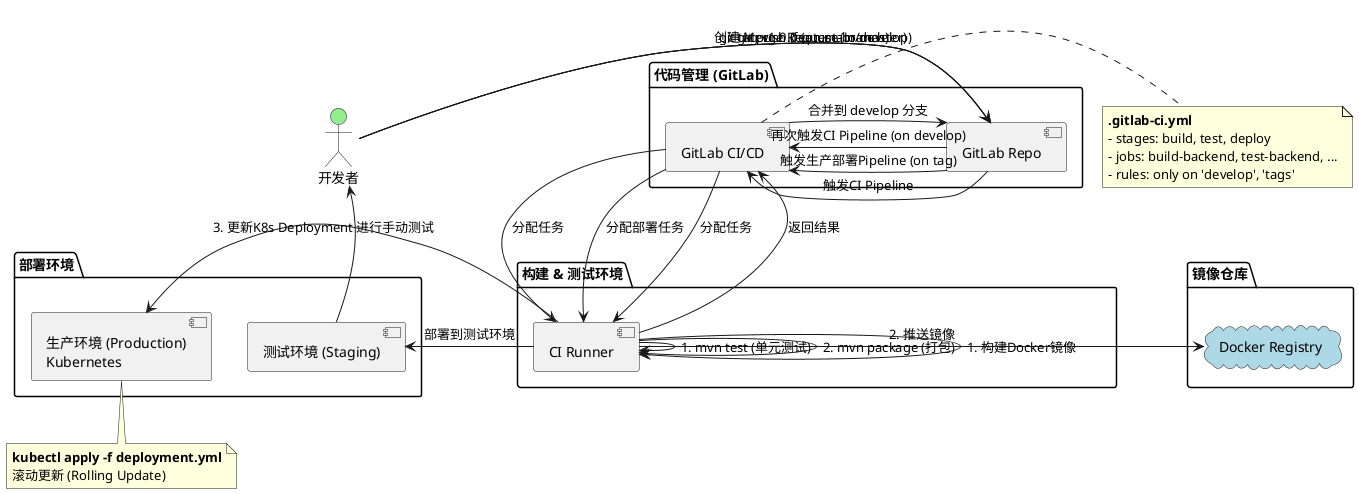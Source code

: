 @startuml CI/CD 流程图

skinparam componentStyle uml2
skinparam rectangle {
    RoundCorner 20
}
skinparam actor {
    BackgroundColor LightGreen
}
skinparam cloud {
    BackgroundColor LightBlue
}

actor "开发者" as Dev

package "代码管理 (GitLab)" {
    component "GitLab Repo" as Repo
    component "GitLab CI/CD" as CI
}

package "构建 & 测试环境" {
    component "CI Runner" as Runner
}

package "镜像仓库" {
    cloud "Docker Registry" as Registry
}

package "部署环境" {
    component "测试环境 (Staging)" as Staging
    component "生产环境 (Production)\nKubernetes" as Prod
}


Dev --> Repo : git push (feature-branch)
Dev -> Repo : 创建 Merge Request (to develop)
Repo -> CI : 触发CI Pipeline

CI --> Runner : 分配任务
Runner -> Runner : 1. mvn test (单元测试)
Runner -> Runner : 2. mvn package (打包)
Runner --> CI : 返回结果

CI -> Repo : 合并到 develop 分支
Repo -> CI : 再次触发CI Pipeline (on develop)

CI --> Runner : 分配部署任务
Runner -> Staging : 部署到测试环境
Staging --> Dev : 进行手动测试

Dev -> Repo : git tag v1.0.0 (on main/master)
Repo -> CI : 触发生产部署Pipeline (on tag)

CI --> Runner : 分配任务
Runner -> Runner : 1. 构建Docker镜像
Runner -> Registry : 2. 推送镜像
Runner -> Prod : 3. 更新K8s Deployment

note right of CI
  <b>.gitlab-ci.yml</b>
  - stages: build, test, deploy
  - jobs: build-backend, test-backend, ...
  - rules: only on 'develop', 'tags'
end note

note bottom of Prod
  <b>kubectl apply -f deployment.yml</b>
  滚动更新 (Rolling Update)
end note

@enduml 
